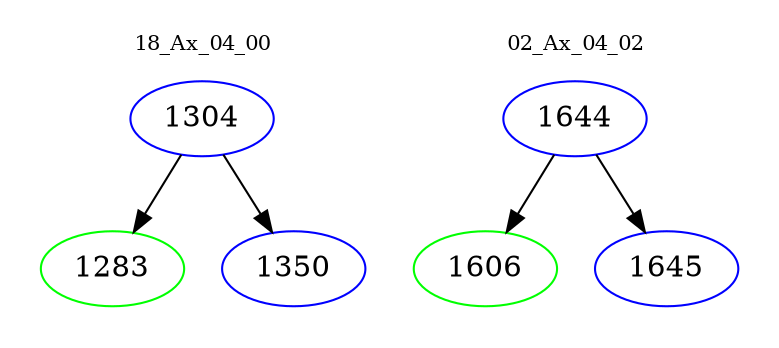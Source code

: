 digraph{
subgraph cluster_0 {
color = white
label = "18_Ax_04_00";
fontsize=10;
T0_1304 [label="1304", color="blue"]
T0_1304 -> T0_1283 [color="black"]
T0_1283 [label="1283", color="green"]
T0_1304 -> T0_1350 [color="black"]
T0_1350 [label="1350", color="blue"]
}
subgraph cluster_1 {
color = white
label = "02_Ax_04_02";
fontsize=10;
T1_1644 [label="1644", color="blue"]
T1_1644 -> T1_1606 [color="black"]
T1_1606 [label="1606", color="green"]
T1_1644 -> T1_1645 [color="black"]
T1_1645 [label="1645", color="blue"]
}
}
